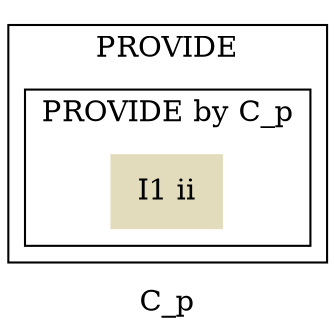 
digraph G {
        label = "C_p";
        node [shape=plaintext];
        rankdir=LR;

        subgraph cluster_provide {
		             label = "PROVIDE";
                 


subgraph cluster_provide_of_C_p {
		             label = "PROVIDE by C_p";
                 
                 ii [label="I1 ii",style=filled,color="#e2dcbc"];
                 
}
	      }

        

        subgraph cluster_sub_component {
        
		             label = "SUB_COMPONENT";

                 






	      }

        subgraph cluster_data {
		             label = "data";
                 
	      }

        subgraph cluster_require_pack{
                 subgraph cluster_require {
		                      label = "REQUIRE";
                          


subgraph cluster_require_of_C_p {
		             label = "REQUIRE of C_p";

}
	               }
                 subgraph cluster_require_list {
		                      label = "REQUIRE LIST";
                          


subgraph cluster_require_of_C_p {
		             label = "REQUIRE LIST of C_p";

}
	               }
        }

        

}